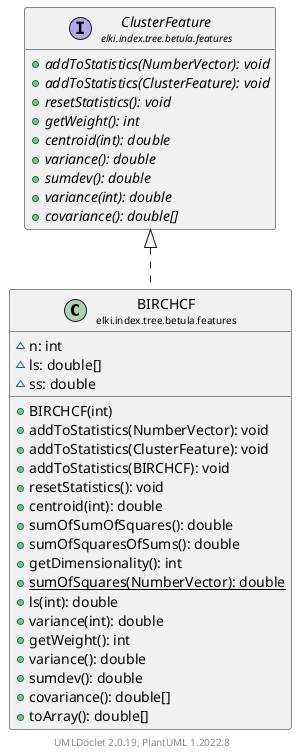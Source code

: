 @startuml
    remove .*\.(Instance|Par|Parameterizer|Factory)$
    set namespaceSeparator none
    hide empty fields
    hide empty methods

    class "<size:14>BIRCHCF\n<size:10>elki.index.tree.betula.features" as elki.index.tree.betula.features.BIRCHCF [[BIRCHCF.html]] {
        ~n: int
        ~ls: double[]
        ~ss: double
        +BIRCHCF(int)
        +addToStatistics(NumberVector): void
        +addToStatistics(ClusterFeature): void
        +addToStatistics(BIRCHCF): void
        +resetStatistics(): void
        +centroid(int): double
        +sumOfSumOfSquares(): double
        +sumOfSquaresOfSums(): double
        +getDimensionality(): int
        {static} +sumOfSquares(NumberVector): double
        +ls(int): double
        +variance(int): double
        +getWeight(): int
        +variance(): double
        +sumdev(): double
        +covariance(): double[]
        +toArray(): double[]
    }

    interface "<size:14>ClusterFeature\n<size:10>elki.index.tree.betula.features" as elki.index.tree.betula.features.ClusterFeature [[ClusterFeature.html]] {
        {abstract} +addToStatistics(NumberVector): void
        {abstract} +addToStatistics(ClusterFeature): void
        {abstract} +resetStatistics(): void
        {abstract} +getWeight(): int
        {abstract} +centroid(int): double
        {abstract} +variance(): double
        {abstract} +sumdev(): double
        {abstract} +variance(int): double
        {abstract} +covariance(): double[]
    }
    class "<size:14>BIRCHCF.Factory\n<size:10>elki.index.tree.betula.features" as elki.index.tree.betula.features.BIRCHCF.Factory [[BIRCHCF.Factory.html]]

    elki.index.tree.betula.features.ClusterFeature <|.. elki.index.tree.betula.features.BIRCHCF
    elki.index.tree.betula.features.BIRCHCF +-- elki.index.tree.betula.features.BIRCHCF.Factory

    center footer UMLDoclet 2.0.19, PlantUML 1.2022.8
@enduml
